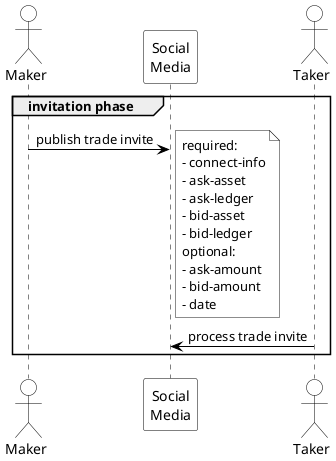 ' DIAGRAM #########################################
' Invitation phase messaging
' #################################################
@startuml
' #################################################
' SETTINGS: color settings of diagram
' #################################################
skinparam sequence {
	BorderColor black
	ArrowColor black
	ActorBorderColor black
	LifeLineBorderColor black
	LifeLineBackgroundColor white
	
	ParticipantBorderColor black
	ParticipantBackgroundColor white
	ParticipantFontColor black
	
	ActorBackgroundColor white
	ActorFontColor black
}
' #################################################
' ACTORS
' #################################################
actor Maker as M
participant "Social\nMedia" as I
actor Taker as T

' allow parallelism
!pragma teoz true

' #################################################
' DIAGRAM
' #################################################
group invitation phase
    M->I: publish trade invite
    note right #white
            required:
            - connect-info
            - ask-asset
            - ask-ledger
            - bid-asset
            - bid-ledger
            optional:
            - ask-amount
            - bid-amount
            - date
        end note
    T->I: process trade invite
end

@enduml
